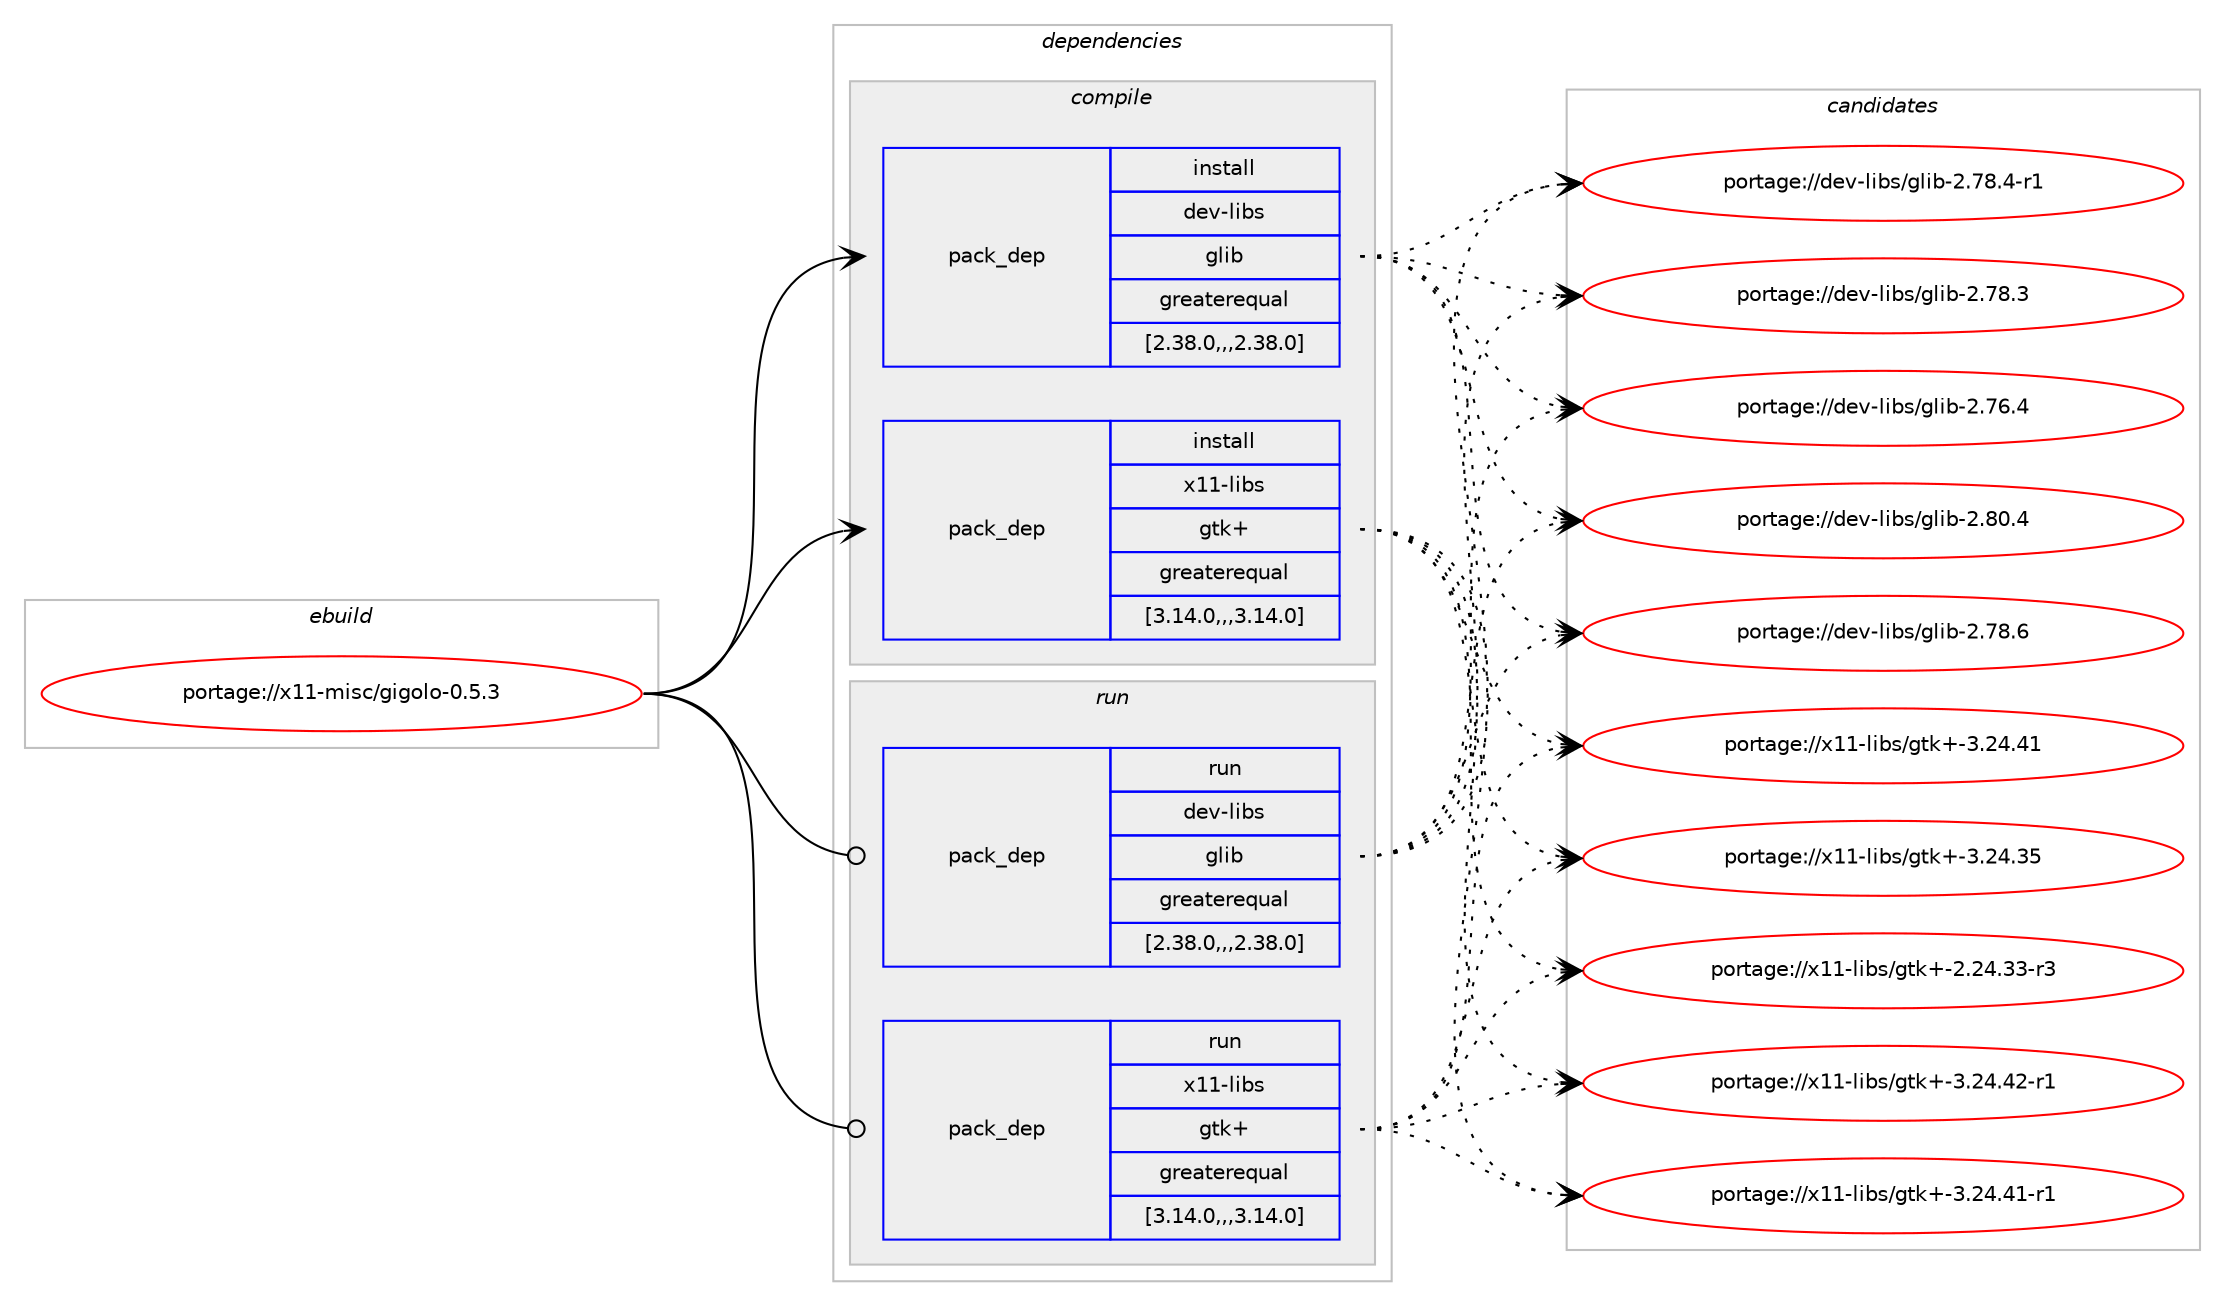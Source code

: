 digraph prolog {

# *************
# Graph options
# *************

newrank=true;
concentrate=true;
compound=true;
graph [rankdir=LR,fontname=Helvetica,fontsize=10,ranksep=1.5];#, ranksep=2.5, nodesep=0.2];
edge  [arrowhead=vee];
node  [fontname=Helvetica,fontsize=10];

# **********
# The ebuild
# **********

subgraph cluster_leftcol {
color=gray;
label=<<i>ebuild</i>>;
id [label="portage://x11-misc/gigolo-0.5.3", color=red, width=4, href="../x11-misc/gigolo-0.5.3.svg"];
}

# ****************
# The dependencies
# ****************

subgraph cluster_midcol {
color=gray;
label=<<i>dependencies</i>>;
subgraph cluster_compile {
fillcolor="#eeeeee";
style=filled;
label=<<i>compile</i>>;
subgraph pack1306 {
dependency1583 [label=<<TABLE BORDER="0" CELLBORDER="1" CELLSPACING="0" CELLPADDING="4" WIDTH="220"><TR><TD ROWSPAN="6" CELLPADDING="30">pack_dep</TD></TR><TR><TD WIDTH="110">install</TD></TR><TR><TD>dev-libs</TD></TR><TR><TD>glib</TD></TR><TR><TD>greaterequal</TD></TR><TR><TD>[2.38.0,,,2.38.0]</TD></TR></TABLE>>, shape=none, color=blue];
}
id:e -> dependency1583:w [weight=20,style="solid",arrowhead="vee"];
subgraph pack1307 {
dependency1584 [label=<<TABLE BORDER="0" CELLBORDER="1" CELLSPACING="0" CELLPADDING="4" WIDTH="220"><TR><TD ROWSPAN="6" CELLPADDING="30">pack_dep</TD></TR><TR><TD WIDTH="110">install</TD></TR><TR><TD>x11-libs</TD></TR><TR><TD>gtk+</TD></TR><TR><TD>greaterequal</TD></TR><TR><TD>[3.14.0,,,3.14.0]</TD></TR></TABLE>>, shape=none, color=blue];
}
id:e -> dependency1584:w [weight=20,style="solid",arrowhead="vee"];
}
subgraph cluster_compileandrun {
fillcolor="#eeeeee";
style=filled;
label=<<i>compile and run</i>>;
}
subgraph cluster_run {
fillcolor="#eeeeee";
style=filled;
label=<<i>run</i>>;
subgraph pack1308 {
dependency1585 [label=<<TABLE BORDER="0" CELLBORDER="1" CELLSPACING="0" CELLPADDING="4" WIDTH="220"><TR><TD ROWSPAN="6" CELLPADDING="30">pack_dep</TD></TR><TR><TD WIDTH="110">run</TD></TR><TR><TD>dev-libs</TD></TR><TR><TD>glib</TD></TR><TR><TD>greaterequal</TD></TR><TR><TD>[2.38.0,,,2.38.0]</TD></TR></TABLE>>, shape=none, color=blue];
}
id:e -> dependency1585:w [weight=20,style="solid",arrowhead="odot"];
subgraph pack1309 {
dependency1586 [label=<<TABLE BORDER="0" CELLBORDER="1" CELLSPACING="0" CELLPADDING="4" WIDTH="220"><TR><TD ROWSPAN="6" CELLPADDING="30">pack_dep</TD></TR><TR><TD WIDTH="110">run</TD></TR><TR><TD>x11-libs</TD></TR><TR><TD>gtk+</TD></TR><TR><TD>greaterequal</TD></TR><TR><TD>[3.14.0,,,3.14.0]</TD></TR></TABLE>>, shape=none, color=blue];
}
id:e -> dependency1586:w [weight=20,style="solid",arrowhead="odot"];
}
}

# **************
# The candidates
# **************

subgraph cluster_choices {
rank=same;
color=gray;
label=<<i>candidates</i>>;

subgraph choice1306 {
color=black;
nodesep=1;
choice1001011184510810598115471031081059845504656484652 [label="portage://dev-libs/glib-2.80.4", color=red, width=4,href="../dev-libs/glib-2.80.4.svg"];
choice1001011184510810598115471031081059845504655564654 [label="portage://dev-libs/glib-2.78.6", color=red, width=4,href="../dev-libs/glib-2.78.6.svg"];
choice10010111845108105981154710310810598455046555646524511449 [label="portage://dev-libs/glib-2.78.4-r1", color=red, width=4,href="../dev-libs/glib-2.78.4-r1.svg"];
choice1001011184510810598115471031081059845504655564651 [label="portage://dev-libs/glib-2.78.3", color=red, width=4,href="../dev-libs/glib-2.78.3.svg"];
choice1001011184510810598115471031081059845504655544652 [label="portage://dev-libs/glib-2.76.4", color=red, width=4,href="../dev-libs/glib-2.76.4.svg"];
dependency1583:e -> choice1001011184510810598115471031081059845504656484652:w [style=dotted,weight="100"];
dependency1583:e -> choice1001011184510810598115471031081059845504655564654:w [style=dotted,weight="100"];
dependency1583:e -> choice10010111845108105981154710310810598455046555646524511449:w [style=dotted,weight="100"];
dependency1583:e -> choice1001011184510810598115471031081059845504655564651:w [style=dotted,weight="100"];
dependency1583:e -> choice1001011184510810598115471031081059845504655544652:w [style=dotted,weight="100"];
}
subgraph choice1307 {
color=black;
nodesep=1;
choice12049494510810598115471031161074345514650524652504511449 [label="portage://x11-libs/gtk+-3.24.42-r1", color=red, width=4,href="../x11-libs/gtk+-3.24.42-r1.svg"];
choice12049494510810598115471031161074345514650524652494511449 [label="portage://x11-libs/gtk+-3.24.41-r1", color=red, width=4,href="../x11-libs/gtk+-3.24.41-r1.svg"];
choice1204949451081059811547103116107434551465052465249 [label="portage://x11-libs/gtk+-3.24.41", color=red, width=4,href="../x11-libs/gtk+-3.24.41.svg"];
choice1204949451081059811547103116107434551465052465153 [label="portage://x11-libs/gtk+-3.24.35", color=red, width=4,href="../x11-libs/gtk+-3.24.35.svg"];
choice12049494510810598115471031161074345504650524651514511451 [label="portage://x11-libs/gtk+-2.24.33-r3", color=red, width=4,href="../x11-libs/gtk+-2.24.33-r3.svg"];
dependency1584:e -> choice12049494510810598115471031161074345514650524652504511449:w [style=dotted,weight="100"];
dependency1584:e -> choice12049494510810598115471031161074345514650524652494511449:w [style=dotted,weight="100"];
dependency1584:e -> choice1204949451081059811547103116107434551465052465249:w [style=dotted,weight="100"];
dependency1584:e -> choice1204949451081059811547103116107434551465052465153:w [style=dotted,weight="100"];
dependency1584:e -> choice12049494510810598115471031161074345504650524651514511451:w [style=dotted,weight="100"];
}
subgraph choice1308 {
color=black;
nodesep=1;
choice1001011184510810598115471031081059845504656484652 [label="portage://dev-libs/glib-2.80.4", color=red, width=4,href="../dev-libs/glib-2.80.4.svg"];
choice1001011184510810598115471031081059845504655564654 [label="portage://dev-libs/glib-2.78.6", color=red, width=4,href="../dev-libs/glib-2.78.6.svg"];
choice10010111845108105981154710310810598455046555646524511449 [label="portage://dev-libs/glib-2.78.4-r1", color=red, width=4,href="../dev-libs/glib-2.78.4-r1.svg"];
choice1001011184510810598115471031081059845504655564651 [label="portage://dev-libs/glib-2.78.3", color=red, width=4,href="../dev-libs/glib-2.78.3.svg"];
choice1001011184510810598115471031081059845504655544652 [label="portage://dev-libs/glib-2.76.4", color=red, width=4,href="../dev-libs/glib-2.76.4.svg"];
dependency1585:e -> choice1001011184510810598115471031081059845504656484652:w [style=dotted,weight="100"];
dependency1585:e -> choice1001011184510810598115471031081059845504655564654:w [style=dotted,weight="100"];
dependency1585:e -> choice10010111845108105981154710310810598455046555646524511449:w [style=dotted,weight="100"];
dependency1585:e -> choice1001011184510810598115471031081059845504655564651:w [style=dotted,weight="100"];
dependency1585:e -> choice1001011184510810598115471031081059845504655544652:w [style=dotted,weight="100"];
}
subgraph choice1309 {
color=black;
nodesep=1;
choice12049494510810598115471031161074345514650524652504511449 [label="portage://x11-libs/gtk+-3.24.42-r1", color=red, width=4,href="../x11-libs/gtk+-3.24.42-r1.svg"];
choice12049494510810598115471031161074345514650524652494511449 [label="portage://x11-libs/gtk+-3.24.41-r1", color=red, width=4,href="../x11-libs/gtk+-3.24.41-r1.svg"];
choice1204949451081059811547103116107434551465052465249 [label="portage://x11-libs/gtk+-3.24.41", color=red, width=4,href="../x11-libs/gtk+-3.24.41.svg"];
choice1204949451081059811547103116107434551465052465153 [label="portage://x11-libs/gtk+-3.24.35", color=red, width=4,href="../x11-libs/gtk+-3.24.35.svg"];
choice12049494510810598115471031161074345504650524651514511451 [label="portage://x11-libs/gtk+-2.24.33-r3", color=red, width=4,href="../x11-libs/gtk+-2.24.33-r3.svg"];
dependency1586:e -> choice12049494510810598115471031161074345514650524652504511449:w [style=dotted,weight="100"];
dependency1586:e -> choice12049494510810598115471031161074345514650524652494511449:w [style=dotted,weight="100"];
dependency1586:e -> choice1204949451081059811547103116107434551465052465249:w [style=dotted,weight="100"];
dependency1586:e -> choice1204949451081059811547103116107434551465052465153:w [style=dotted,weight="100"];
dependency1586:e -> choice12049494510810598115471031161074345504650524651514511451:w [style=dotted,weight="100"];
}
}

}
